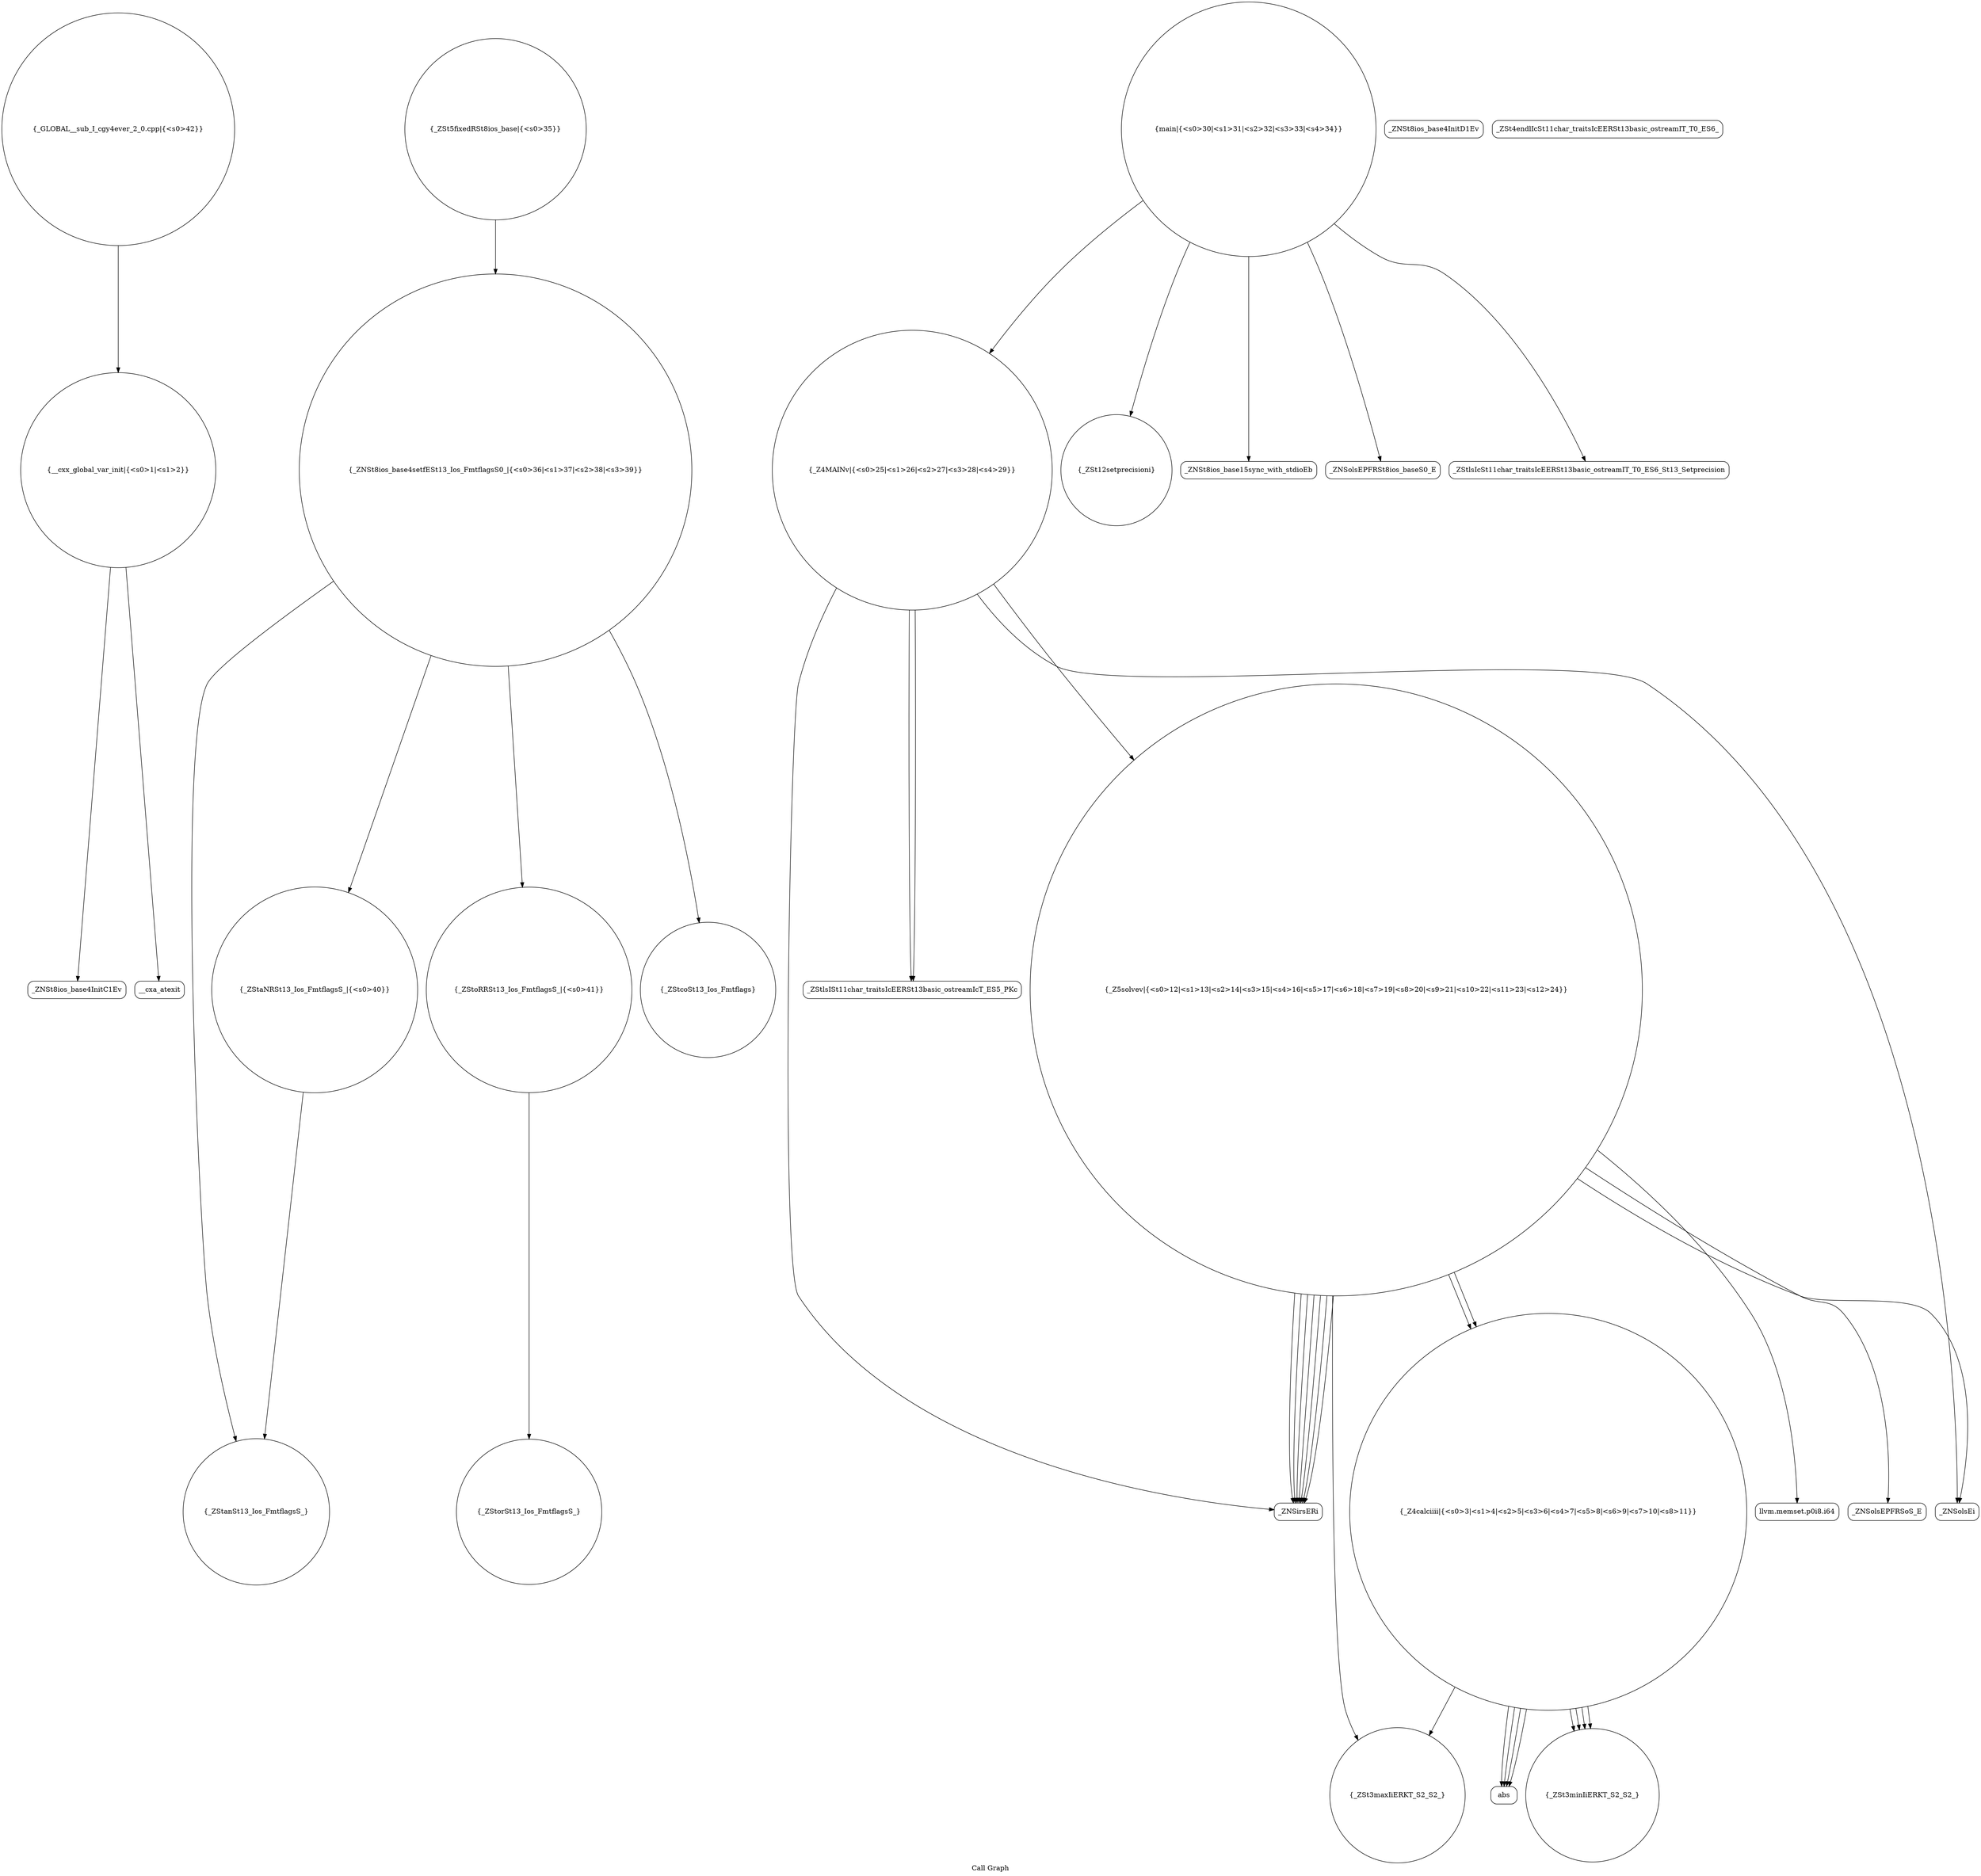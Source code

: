 digraph "Call Graph" {
	label="Call Graph";

	Node0x564b96d64070 [shape=record,shape=circle,label="{__cxx_global_var_init|{<s0>1|<s1>2}}"];
	Node0x564b96d64070:s0 -> Node0x564b96d64500[color=black];
	Node0x564b96d64070:s1 -> Node0x564b96d64600[color=black];
	Node0x564b96d65180 [shape=record,shape=circle,label="{_ZStanSt13_Ios_FmtflagsS_}"];
	Node0x564b96d64800 [shape=record,shape=circle,label="{_ZSt3maxIiERKT_S2_S2_}"];
	Node0x564b96d64b80 [shape=record,shape=circle,label="{_Z4MAINv|{<s0>25|<s1>26|<s2>27|<s3>28|<s4>29}}"];
	Node0x564b96d64b80:s0 -> Node0x564b96d64900[color=black];
	Node0x564b96d64b80:s1 -> Node0x564b96d64c00[color=black];
	Node0x564b96d64b80:s2 -> Node0x564b96d64a00[color=black];
	Node0x564b96d64b80:s3 -> Node0x564b96d64c00[color=black];
	Node0x564b96d64b80:s4 -> Node0x564b96d64880[color=black];
	Node0x564b96d64f00 [shape=record,shape=circle,label="{_ZSt12setprecisioni}"];
	Node0x564b96d64580 [shape=record,shape=Mrecord,label="{_ZNSt8ios_base4InitD1Ev}"];
	Node0x564b96d65280 [shape=record,shape=circle,label="{_GLOBAL__sub_I_cgy4ever_2_0.cpp|{<s0>42}}"];
	Node0x564b96d65280:s0 -> Node0x564b96d64070[color=black];
	Node0x564b96d64900 [shape=record,shape=Mrecord,label="{_ZNSirsERi}"];
	Node0x564b96d64c80 [shape=record,shape=circle,label="{main|{<s0>30|<s1>31|<s2>32|<s3>33|<s4>34}}"];
	Node0x564b96d64c80:s0 -> Node0x564b96d64d00[color=black];
	Node0x564b96d64c80:s1 -> Node0x564b96d64e00[color=black];
	Node0x564b96d64c80:s2 -> Node0x564b96d64f00[color=black];
	Node0x564b96d64c80:s3 -> Node0x564b96d64d80[color=black];
	Node0x564b96d64c80:s4 -> Node0x564b96d64b80[color=black];
	Node0x564b96d65000 [shape=record,shape=circle,label="{_ZStaNRSt13_Ios_FmtflagsS_|{<s0>40}}"];
	Node0x564b96d65000:s0 -> Node0x564b96d65180[color=black];
	Node0x564b96d64680 [shape=record,shape=circle,label="{_Z4calciiii|{<s0>3|<s1>4|<s2>5|<s3>6|<s4>7|<s5>8|<s6>9|<s7>10|<s8>11}}"];
	Node0x564b96d64680:s0 -> Node0x564b96d64780[color=black];
	Node0x564b96d64680:s1 -> Node0x564b96d64700[color=black];
	Node0x564b96d64680:s2 -> Node0x564b96d64780[color=black];
	Node0x564b96d64680:s3 -> Node0x564b96d64700[color=black];
	Node0x564b96d64680:s4 -> Node0x564b96d64780[color=black];
	Node0x564b96d64680:s5 -> Node0x564b96d64700[color=black];
	Node0x564b96d64680:s6 -> Node0x564b96d64780[color=black];
	Node0x564b96d64680:s7 -> Node0x564b96d64700[color=black];
	Node0x564b96d64680:s8 -> Node0x564b96d64800[color=black];
	Node0x564b96d64a00 [shape=record,shape=Mrecord,label="{_ZNSolsEi}"];
	Node0x564b96d64d80 [shape=record,shape=Mrecord,label="{_ZStlsIcSt11char_traitsIcEERSt13basic_ostreamIT_T0_ES6_St13_Setprecision}"];
	Node0x564b96d65100 [shape=record,shape=circle,label="{_ZStoRRSt13_Ios_FmtflagsS_|{<s0>41}}"];
	Node0x564b96d65100:s0 -> Node0x564b96d65200[color=black];
	Node0x564b96d64780 [shape=record,shape=Mrecord,label="{abs}"];
	Node0x564b96d64b00 [shape=record,shape=Mrecord,label="{_ZSt4endlIcSt11char_traitsIcEERSt13basic_ostreamIT_T0_ES6_}"];
	Node0x564b96d64e80 [shape=record,shape=circle,label="{_ZSt5fixedRSt8ios_base|{<s0>35}}"];
	Node0x564b96d64e80:s0 -> Node0x564b96d64f80[color=black];
	Node0x564b96d64500 [shape=record,shape=Mrecord,label="{_ZNSt8ios_base4InitC1Ev}"];
	Node0x564b96d65200 [shape=record,shape=circle,label="{_ZStorSt13_Ios_FmtflagsS_}"];
	Node0x564b96d64880 [shape=record,shape=circle,label="{_Z5solvev|{<s0>12|<s1>13|<s2>14|<s3>15|<s4>16|<s5>17|<s6>18|<s7>19|<s8>20|<s9>21|<s10>22|<s11>23|<s12>24}}"];
	Node0x564b96d64880:s0 -> Node0x564b96d64900[color=black];
	Node0x564b96d64880:s1 -> Node0x564b96d64900[color=black];
	Node0x564b96d64880:s2 -> Node0x564b96d64900[color=black];
	Node0x564b96d64880:s3 -> Node0x564b96d64900[color=black];
	Node0x564b96d64880:s4 -> Node0x564b96d64900[color=black];
	Node0x564b96d64880:s5 -> Node0x564b96d64900[color=black];
	Node0x564b96d64880:s6 -> Node0x564b96d64900[color=black];
	Node0x564b96d64880:s7 -> Node0x564b96d64680[color=black];
	Node0x564b96d64880:s8 -> Node0x564b96d64680[color=black];
	Node0x564b96d64880:s9 -> Node0x564b96d64800[color=black];
	Node0x564b96d64880:s10 -> Node0x564b96d64980[color=black];
	Node0x564b96d64880:s11 -> Node0x564b96d64a00[color=black];
	Node0x564b96d64880:s12 -> Node0x564b96d64a80[color=black];
	Node0x564b96d64c00 [shape=record,shape=Mrecord,label="{_ZStlsISt11char_traitsIcEERSt13basic_ostreamIcT_ES5_PKc}"];
	Node0x564b96d64f80 [shape=record,shape=circle,label="{_ZNSt8ios_base4setfESt13_Ios_FmtflagsS0_|{<s0>36|<s1>37|<s2>38|<s3>39}}"];
	Node0x564b96d64f80:s0 -> Node0x564b96d65080[color=black];
	Node0x564b96d64f80:s1 -> Node0x564b96d65000[color=black];
	Node0x564b96d64f80:s2 -> Node0x564b96d65180[color=black];
	Node0x564b96d64f80:s3 -> Node0x564b96d65100[color=black];
	Node0x564b96d64600 [shape=record,shape=Mrecord,label="{__cxa_atexit}"];
	Node0x564b96d64980 [shape=record,shape=Mrecord,label="{llvm.memset.p0i8.i64}"];
	Node0x564b96d64d00 [shape=record,shape=Mrecord,label="{_ZNSt8ios_base15sync_with_stdioEb}"];
	Node0x564b96d65080 [shape=record,shape=circle,label="{_ZStcoSt13_Ios_Fmtflags}"];
	Node0x564b96d64700 [shape=record,shape=circle,label="{_ZSt3minIiERKT_S2_S2_}"];
	Node0x564b96d64a80 [shape=record,shape=Mrecord,label="{_ZNSolsEPFRSoS_E}"];
	Node0x564b96d64e00 [shape=record,shape=Mrecord,label="{_ZNSolsEPFRSt8ios_baseS0_E}"];
}
